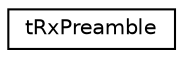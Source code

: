 digraph "Graphical Class Hierarchy"
{
  edge [fontname="Helvetica",fontsize="10",labelfontname="Helvetica",labelfontsize="10"];
  node [fontname="Helvetica",fontsize="10",shape=record];
  rankdir="LR";
  Node1 [label="tRxPreamble",height=0.2,width=0.4,color="black", fillcolor="white", style="filled",URL="$structt_rx_preamble.html"];
}
